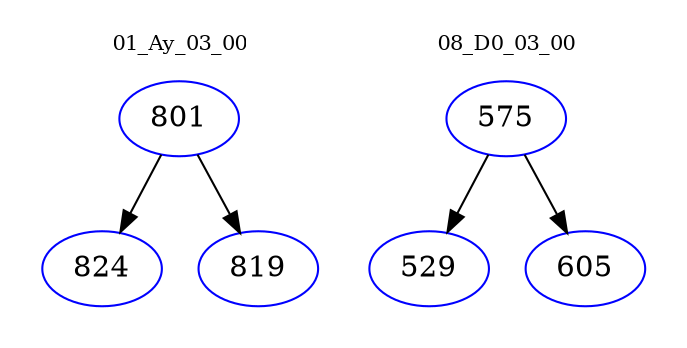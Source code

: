 digraph{
subgraph cluster_0 {
color = white
label = "01_Ay_03_00";
fontsize=10;
T0_801 [label="801", color="blue"]
T0_801 -> T0_824 [color="black"]
T0_824 [label="824", color="blue"]
T0_801 -> T0_819 [color="black"]
T0_819 [label="819", color="blue"]
}
subgraph cluster_1 {
color = white
label = "08_D0_03_00";
fontsize=10;
T1_575 [label="575", color="blue"]
T1_575 -> T1_529 [color="black"]
T1_529 [label="529", color="blue"]
T1_575 -> T1_605 [color="black"]
T1_605 [label="605", color="blue"]
}
}
